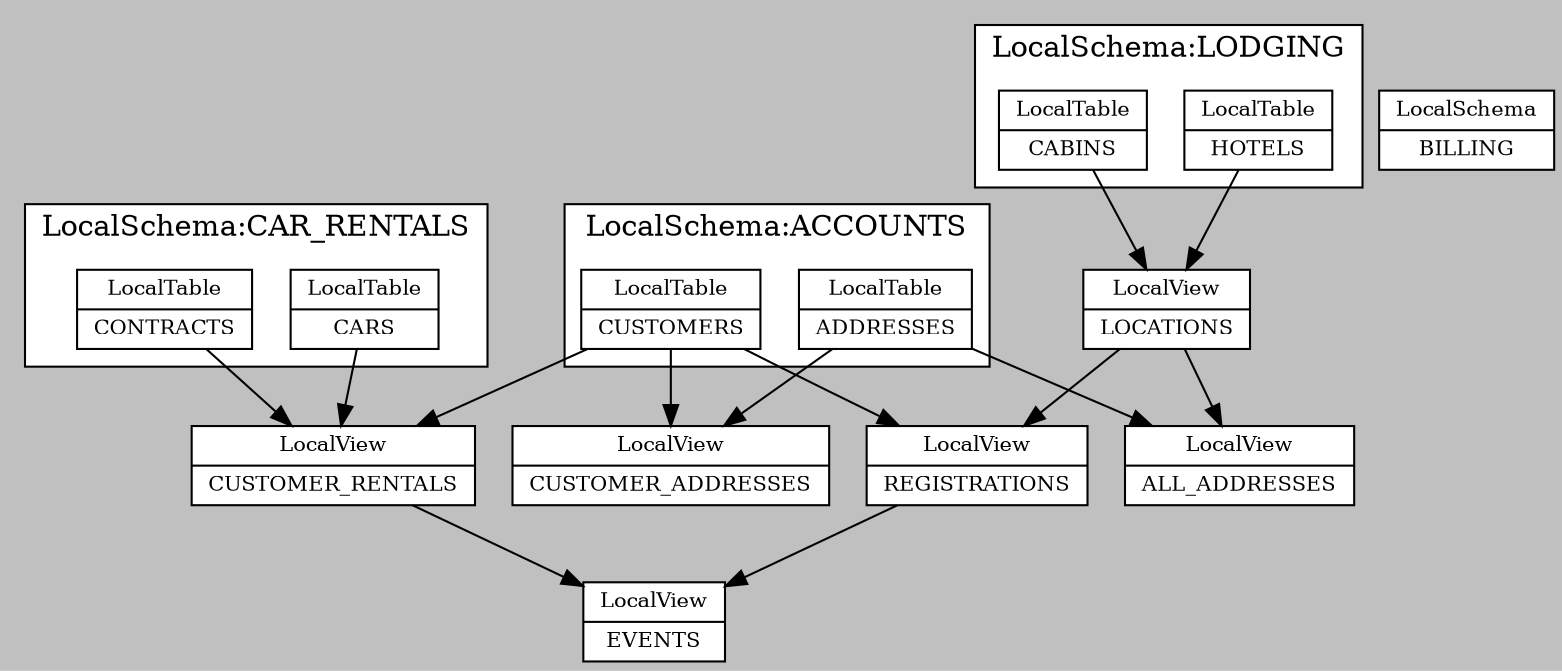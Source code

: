 digraph G {
    graph [bgcolor=gray]
    node [shape=record, style=filled, fillcolor=white, fontsize=10.0]
    edge [fontsize=10.0]
    subgraph cluster4572701 {
        bgcolor=white;
        label="LocalSchema:ACCOUNTS";
        13746179[label="{LocalTable|CUSTOMERS}"];
        9771755[label="{LocalTable|ADDRESSES}"];
    }
    18502456[label="{LocalView|CUSTOMER_ADDRESSES}"];
    subgraph cluster21858368 {
        bgcolor=white;
        label="LocalSchema:CAR_RENTALS";
        19677226[label="{LocalTable|CARS}"];
        2668086[label="{LocalTable|CONTRACTS}"];
    }
    13811037[label="{LocalView|CUSTOMER_RENTALS}"];
    subgraph cluster26107266 {
        bgcolor=white;
        label="LocalSchema:LODGING";
        27077013[label="{LocalTable|HOTELS}"];
        18158797[label="{LocalTable|CABINS}"];
    }
    17345432[label="{LocalView|LOCATIONS}"];
    3777634[label="{LocalView|REGISTRATIONS}"];
    5712737[label="{LocalSchema|BILLING}"];
    14748992[label="{LocalView|EVENTS}"];
    19729454[label="{LocalView|ALL_ADDRESSES}"];
    13746179->18502456[];
    9771755->18502456[];
    13746179->13811037[];
    19677226->13811037[];
    2668086->13811037[];
    27077013->17345432[];
    18158797->17345432[];
    13746179->3777634[];
    17345432->3777634[];
    13811037->14748992[];
    3777634->14748992[];
    9771755->19729454[];
    17345432->19729454[];
}
